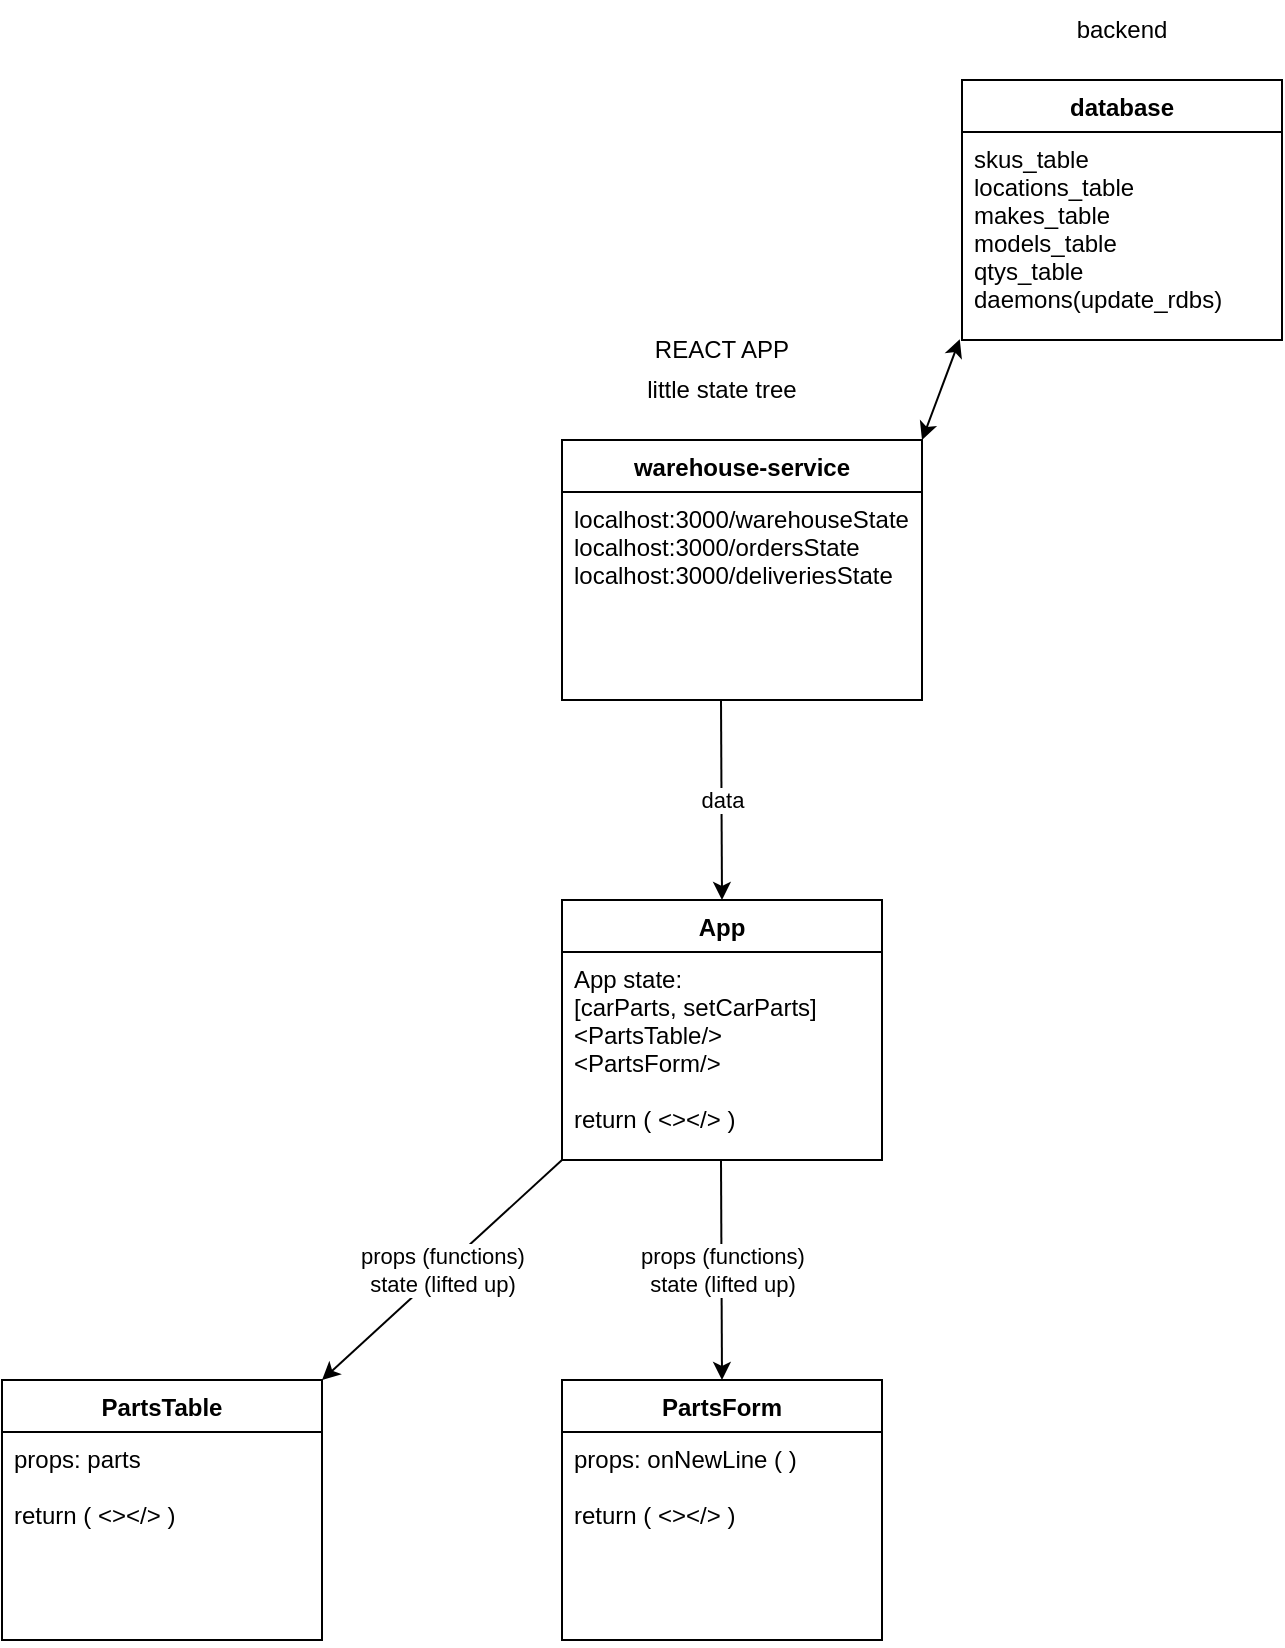 <mxfile>
    <diagram id="vAh_kMF2SzeOEXdrh0rB" name="Page-1">
        <mxGraphModel dx="855" dy="299" grid="1" gridSize="10" guides="1" tooltips="1" connect="1" arrows="1" fold="1" page="1" pageScale="1" pageWidth="827" pageHeight="1169" math="0" shadow="0">
            <root>
                <mxCell id="0"/>
                <mxCell id="1" parent="0"/>
                <mxCell id="2" value="App" style="swimlane;fontStyle=1;align=center;verticalAlign=top;childLayout=stackLayout;horizontal=1;startSize=26;horizontalStack=0;resizeParent=1;resizeParentMax=0;resizeLast=0;collapsible=1;marginBottom=0;" parent="1" vertex="1">
                    <mxGeometry x="320" y="600" width="160" height="130" as="geometry"/>
                </mxCell>
                <mxCell id="3" value="App state:&#10;[carParts, setCarParts]&#10;&lt;PartsTable/&gt;&#10;&lt;PartsForm/&gt;&#10;&#10;return ( &lt;&gt;&lt;/&gt; )&#10;" style="text;strokeColor=none;fillColor=none;align=left;verticalAlign=top;spacingLeft=4;spacingRight=4;overflow=hidden;rotatable=0;points=[[0,0.5],[1,0.5]];portConstraint=eastwest;" parent="2" vertex="1">
                    <mxGeometry y="26" width="160" height="104" as="geometry"/>
                </mxCell>
                <mxCell id="6" value="warehouse-service" style="swimlane;fontStyle=1;align=center;verticalAlign=top;childLayout=stackLayout;horizontal=1;startSize=26;horizontalStack=0;resizeParent=1;resizeParentMax=0;resizeLast=0;collapsible=1;marginBottom=0;" parent="1" vertex="1">
                    <mxGeometry x="320" y="370" width="180" height="130" as="geometry"/>
                </mxCell>
                <mxCell id="7" value="localhost:3000/warehouseState&#10;localhost:3000/ordersState&#10;localhost:3000/deliveriesState" style="text;strokeColor=none;fillColor=none;align=left;verticalAlign=top;spacingLeft=4;spacingRight=4;overflow=hidden;rotatable=0;points=[[0,0.5],[1,0.5]];portConstraint=eastwest;" parent="6" vertex="1">
                    <mxGeometry y="26" width="180" height="104" as="geometry"/>
                </mxCell>
                <mxCell id="8" value="" style="endArrow=classic;html=1;entryX=0.5;entryY=0;entryDx=0;entryDy=0;" parent="1" target="2" edge="1">
                    <mxGeometry relative="1" as="geometry">
                        <mxPoint x="399.5" y="500" as="sourcePoint"/>
                        <mxPoint x="399.5" y="570" as="targetPoint"/>
                    </mxGeometry>
                </mxCell>
                <mxCell id="9" value="data" style="edgeLabel;resizable=0;html=1;align=center;verticalAlign=middle;" parent="8" connectable="0" vertex="1">
                    <mxGeometry relative="1" as="geometry"/>
                </mxCell>
                <mxCell id="10" value="PartsTable" style="swimlane;fontStyle=1;align=center;verticalAlign=top;childLayout=stackLayout;horizontal=1;startSize=26;horizontalStack=0;resizeParent=1;resizeParentMax=0;resizeLast=0;collapsible=1;marginBottom=0;" parent="1" vertex="1">
                    <mxGeometry x="40" y="840" width="160" height="130" as="geometry"/>
                </mxCell>
                <mxCell id="17" value="props: parts&#10;&#10;return ( &lt;&gt;&lt;/&gt; )" style="text;strokeColor=none;fillColor=none;align=left;verticalAlign=top;spacingLeft=4;spacingRight=4;overflow=hidden;rotatable=0;points=[[0,0.5],[1,0.5]];portConstraint=eastwest;" parent="10" vertex="1">
                    <mxGeometry y="26" width="160" height="104" as="geometry"/>
                </mxCell>
                <mxCell id="12" value="PartsForm" style="swimlane;fontStyle=1;align=center;verticalAlign=top;childLayout=stackLayout;horizontal=1;startSize=26;horizontalStack=0;resizeParent=1;resizeParentMax=0;resizeLast=0;collapsible=1;marginBottom=0;" parent="1" vertex="1">
                    <mxGeometry x="320" y="840" width="160" height="130" as="geometry"/>
                </mxCell>
                <mxCell id="16" value="props: onNewLine ( )&#10;&#10;return ( &lt;&gt;&lt;/&gt; )" style="text;strokeColor=none;fillColor=none;align=left;verticalAlign=top;spacingLeft=4;spacingRight=4;overflow=hidden;rotatable=0;points=[[0,0.5],[1,0.5]];portConstraint=eastwest;" parent="12" vertex="1">
                    <mxGeometry y="26" width="160" height="104" as="geometry"/>
                </mxCell>
                <mxCell id="18" value="" style="endArrow=classic;html=1;entryX=1;entryY=0;entryDx=0;entryDy=0;" parent="1" target="10" edge="1">
                    <mxGeometry relative="1" as="geometry">
                        <mxPoint x="320" y="730" as="sourcePoint"/>
                        <mxPoint x="320.5" y="830" as="targetPoint"/>
                    </mxGeometry>
                </mxCell>
                <mxCell id="19" value="props (functions)&lt;br&gt;state (lifted up)" style="edgeLabel;resizable=0;html=1;align=center;verticalAlign=middle;" parent="18" connectable="0" vertex="1">
                    <mxGeometry relative="1" as="geometry"/>
                </mxCell>
                <mxCell id="22" value="" style="endArrow=classic;html=1;entryX=0.5;entryY=0;entryDx=0;entryDy=0;" parent="1" target="12" edge="1">
                    <mxGeometry relative="1" as="geometry">
                        <mxPoint x="399.5" y="730" as="sourcePoint"/>
                        <mxPoint x="400" y="830" as="targetPoint"/>
                    </mxGeometry>
                </mxCell>
                <mxCell id="23" value="props (functions)&lt;br style=&quot;border-color: var(--border-color);&quot;&gt;state (lifted up)" style="edgeLabel;resizable=0;html=1;align=center;verticalAlign=middle;" parent="22" connectable="0" vertex="1">
                    <mxGeometry relative="1" as="geometry"/>
                </mxCell>
                <mxCell id="24" value="little state tree" style="text;html=1;strokeColor=none;fillColor=none;align=center;verticalAlign=middle;whiteSpace=wrap;rounded=0;" parent="1" vertex="1">
                    <mxGeometry x="360" y="330" width="80" height="30" as="geometry"/>
                </mxCell>
                <mxCell id="29" value="database" style="swimlane;fontStyle=1;align=center;verticalAlign=top;childLayout=stackLayout;horizontal=1;startSize=26;horizontalStack=0;resizeParent=1;resizeParentMax=0;resizeLast=0;collapsible=1;marginBottom=0;" parent="1" vertex="1">
                    <mxGeometry x="520" y="190" width="160" height="130" as="geometry"/>
                </mxCell>
                <mxCell id="30" value="skus_table&#10;locations_table&#10;makes_table&#10;models_table&#10;qtys_table&#10;daemons(update_rdbs)" style="text;strokeColor=none;fillColor=none;align=left;verticalAlign=top;spacingLeft=4;spacingRight=4;overflow=hidden;rotatable=0;points=[[0,0.5],[1,0.5]];portConstraint=eastwest;" parent="29" vertex="1">
                    <mxGeometry y="26" width="160" height="104" as="geometry"/>
                </mxCell>
                <mxCell id="32" value="backend" style="text;html=1;strokeColor=none;fillColor=none;align=center;verticalAlign=middle;whiteSpace=wrap;rounded=0;" parent="1" vertex="1">
                    <mxGeometry x="560" y="150" width="80" height="30" as="geometry"/>
                </mxCell>
                <mxCell id="33" value="REACT APP" style="text;html=1;strokeColor=none;fillColor=none;align=center;verticalAlign=middle;whiteSpace=wrap;rounded=0;" parent="1" vertex="1">
                    <mxGeometry x="360" y="310" width="80" height="30" as="geometry"/>
                </mxCell>
                <mxCell id="52" value="" style="endArrow=classic;startArrow=classic;html=1;exitX=1;exitY=0;exitDx=0;exitDy=0;entryX=-0.007;entryY=0.996;entryDx=0;entryDy=0;entryPerimeter=0;" parent="1" source="6" target="30" edge="1">
                    <mxGeometry width="50" height="50" relative="1" as="geometry">
                        <mxPoint x="290" y="288" as="sourcePoint"/>
                        <mxPoint x="530" y="280.5" as="targetPoint"/>
                    </mxGeometry>
                </mxCell>
            </root>
        </mxGraphModel>
    </diagram>
</mxfile>